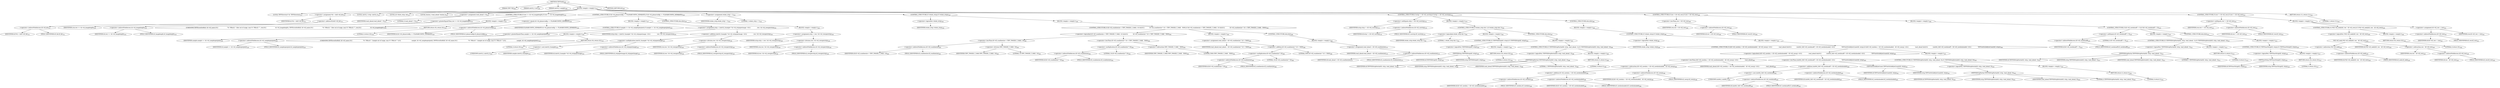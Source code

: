digraph "TIFFSeek" {  
"74487" [label = <(METHOD,TIFFSeek)<SUB>309</SUB>> ]
"74488" [label = <(PARAM,TIFF *tif)<SUB>309</SUB>> ]
"74489" [label = <(PARAM,uint32_t row)<SUB>309</SUB>> ]
"74490" [label = <(PARAM,uint16_t sample)<SUB>309</SUB>> ]
"74491" [label = <(BLOCK,&lt;empty&gt;,&lt;empty&gt;)<SUB>310</SUB>> ]
"74492" [label = <(LOCAL,TIFFDirectory* td: TIFFDirectory)<SUB>311</SUB>> ]
"74493" [label = <(&lt;operator&gt;.assignment,*td = &amp;tif-&gt;tif_dir)<SUB>311</SUB>> ]
"74494" [label = <(IDENTIFIER,td,*td = &amp;tif-&gt;tif_dir)<SUB>311</SUB>> ]
"74495" [label = <(&lt;operator&gt;.addressOf,&amp;tif-&gt;tif_dir)<SUB>311</SUB>> ]
"74496" [label = <(&lt;operator&gt;.indirectFieldAccess,tif-&gt;tif_dir)<SUB>311</SUB>> ]
"74497" [label = <(IDENTIFIER,tif,*td = &amp;tif-&gt;tif_dir)<SUB>311</SUB>> ]
"74498" [label = <(FIELD_IDENTIFIER,tif_dir,tif_dir)<SUB>311</SUB>> ]
"74499" [label = <(LOCAL,uint32_t strip: uint32_t)<SUB>312</SUB>> ]
"74500" [label = <(LOCAL,int whole_strip: int)<SUB>313</SUB>> ]
"74501" [label = <(LOCAL,tmsize_t read_ahead: tmsize_t)<SUB>314</SUB>> ]
"74502" [label = <(&lt;operator&gt;.assignment,read_ahead = 0)<SUB>314</SUB>> ]
"74503" [label = <(IDENTIFIER,read_ahead,read_ahead = 0)<SUB>314</SUB>> ]
"74504" [label = <(LITERAL,0,read_ahead = 0)<SUB>314</SUB>> ]
"74505" [label = <(CONTROL_STRUCTURE,if (row &gt;= td-&gt;td_imagelength),if (row &gt;= td-&gt;td_imagelength))<SUB>319</SUB>> ]
"74506" [label = <(&lt;operator&gt;.greaterEqualsThan,row &gt;= td-&gt;td_imagelength)<SUB>319</SUB>> ]
"74507" [label = <(IDENTIFIER,row,row &gt;= td-&gt;td_imagelength)<SUB>319</SUB>> ]
"74508" [label = <(&lt;operator&gt;.indirectFieldAccess,td-&gt;td_imagelength)<SUB>319</SUB>> ]
"74509" [label = <(IDENTIFIER,td,row &gt;= td-&gt;td_imagelength)<SUB>319</SUB>> ]
"74510" [label = <(FIELD_IDENTIFIER,td_imagelength,td_imagelength)<SUB>319</SUB>> ]
"74511" [label = <(BLOCK,&lt;empty&gt;,&lt;empty&gt;)<SUB>320</SUB>> ]
"74512" [label = <(UNKNOWN,TIFFErrorExtR(tif, tif-&gt;tif_name,\012                      &quot;%&quot; PRIu32 &quot;: Row out of range, max %&quot; PRIu32 &quot;&quot;, row,\012                      td-&gt;td_imagelength);,TIFFErrorExtR(tif, tif-&gt;tif_name,\012                      &quot;%&quot; PRIu32 &quot;: Row out of range, max %&quot; PRIu32 &quot;&quot;, row,\012                      td-&gt;td_imagelength);)<SUB>321</SUB>> ]
"74513" [label = <(RETURN,return (0);,return (0);)<SUB>324</SUB>> ]
"74514" [label = <(LITERAL,0,return (0);)<SUB>324</SUB>> ]
"74515" [label = <(CONTROL_STRUCTURE,if (td-&gt;td_planarconfig == PLANARCONFIG_SEPARATE),if (td-&gt;td_planarconfig == PLANARCONFIG_SEPARATE))<SUB>326</SUB>> ]
"74516" [label = <(&lt;operator&gt;.equals,td-&gt;td_planarconfig == PLANARCONFIG_SEPARATE)<SUB>326</SUB>> ]
"74517" [label = <(&lt;operator&gt;.indirectFieldAccess,td-&gt;td_planarconfig)<SUB>326</SUB>> ]
"74518" [label = <(IDENTIFIER,td,td-&gt;td_planarconfig == PLANARCONFIG_SEPARATE)<SUB>326</SUB>> ]
"74519" [label = <(FIELD_IDENTIFIER,td_planarconfig,td_planarconfig)<SUB>326</SUB>> ]
"74520" [label = <(IDENTIFIER,PLANARCONFIG_SEPARATE,td-&gt;td_planarconfig == PLANARCONFIG_SEPARATE)<SUB>326</SUB>> ]
"74521" [label = <(BLOCK,&lt;empty&gt;,&lt;empty&gt;)<SUB>327</SUB>> ]
"74522" [label = <(CONTROL_STRUCTURE,if (sample &gt;= td-&gt;td_samplesperpixel),if (sample &gt;= td-&gt;td_samplesperpixel))<SUB>328</SUB>> ]
"74523" [label = <(&lt;operator&gt;.greaterEqualsThan,sample &gt;= td-&gt;td_samplesperpixel)<SUB>328</SUB>> ]
"74524" [label = <(IDENTIFIER,sample,sample &gt;= td-&gt;td_samplesperpixel)<SUB>328</SUB>> ]
"74525" [label = <(&lt;operator&gt;.indirectFieldAccess,td-&gt;td_samplesperpixel)<SUB>328</SUB>> ]
"74526" [label = <(IDENTIFIER,td,sample &gt;= td-&gt;td_samplesperpixel)<SUB>328</SUB>> ]
"74527" [label = <(FIELD_IDENTIFIER,td_samplesperpixel,td_samplesperpixel)<SUB>328</SUB>> ]
"74528" [label = <(BLOCK,&lt;empty&gt;,&lt;empty&gt;)<SUB>329</SUB>> ]
"74529" [label = <(UNKNOWN,TIFFErrorExtR(tif, tif-&gt;tif_name,\012                          &quot;%&quot; PRIu16 &quot;: Sample out of range, max %&quot; PRIu16 &quot;&quot;,\012                          sample, td-&gt;td_samplesperpixel);,TIFFErrorExtR(tif, tif-&gt;tif_name,\012                          &quot;%&quot; PRIu16 &quot;: Sample out of range, max %&quot; PRIu16 &quot;&quot;,\012                          sample, td-&gt;td_samplesperpixel);)<SUB>330</SUB>> ]
"74530" [label = <(RETURN,return (0);,return (0);)<SUB>333</SUB>> ]
"74531" [label = <(LITERAL,0,return (0);)<SUB>333</SUB>> ]
"74532" [label = <(&lt;operator&gt;.assignment,strip = (uint32_t)sample * td-&gt;td_stripsperimage +\012                row / td-&gt;td_rowsperstrip)<SUB>335</SUB>> ]
"74533" [label = <(IDENTIFIER,strip,strip = (uint32_t)sample * td-&gt;td_stripsperimage +\012                row / td-&gt;td_rowsperstrip)<SUB>335</SUB>> ]
"74534" [label = <(&lt;operator&gt;.addition,(uint32_t)sample * td-&gt;td_stripsperimage +\012                row / td-&gt;td_rowsperstrip)<SUB>335</SUB>> ]
"74535" [label = <(&lt;operator&gt;.multiplication,(uint32_t)sample * td-&gt;td_stripsperimage)<SUB>335</SUB>> ]
"74536" [label = <(&lt;operator&gt;.cast,(uint32_t)sample)<SUB>335</SUB>> ]
"74537" [label = <(UNKNOWN,uint32_t,uint32_t)<SUB>335</SUB>> ]
"74538" [label = <(IDENTIFIER,sample,(uint32_t)sample)<SUB>335</SUB>> ]
"74539" [label = <(&lt;operator&gt;.indirectFieldAccess,td-&gt;td_stripsperimage)<SUB>335</SUB>> ]
"74540" [label = <(IDENTIFIER,td,(uint32_t)sample * td-&gt;td_stripsperimage)<SUB>335</SUB>> ]
"74541" [label = <(FIELD_IDENTIFIER,td_stripsperimage,td_stripsperimage)<SUB>335</SUB>> ]
"74542" [label = <(&lt;operator&gt;.division,row / td-&gt;td_rowsperstrip)<SUB>336</SUB>> ]
"74543" [label = <(IDENTIFIER,row,row / td-&gt;td_rowsperstrip)<SUB>336</SUB>> ]
"74544" [label = <(&lt;operator&gt;.indirectFieldAccess,td-&gt;td_rowsperstrip)<SUB>336</SUB>> ]
"74545" [label = <(IDENTIFIER,td,row / td-&gt;td_rowsperstrip)<SUB>336</SUB>> ]
"74546" [label = <(FIELD_IDENTIFIER,td_rowsperstrip,td_rowsperstrip)<SUB>336</SUB>> ]
"74547" [label = <(CONTROL_STRUCTURE,else,else)<SUB>339</SUB>> ]
"74548" [label = <(BLOCK,&lt;empty&gt;,&lt;empty&gt;)<SUB>339</SUB>> ]
"74549" [label = <(&lt;operator&gt;.assignment,strip = row / td-&gt;td_rowsperstrip)<SUB>339</SUB>> ]
"74550" [label = <(IDENTIFIER,strip,strip = row / td-&gt;td_rowsperstrip)<SUB>339</SUB>> ]
"74551" [label = <(&lt;operator&gt;.division,row / td-&gt;td_rowsperstrip)<SUB>339</SUB>> ]
"74552" [label = <(IDENTIFIER,row,row / td-&gt;td_rowsperstrip)<SUB>339</SUB>> ]
"74553" [label = <(&lt;operator&gt;.indirectFieldAccess,td-&gt;td_rowsperstrip)<SUB>339</SUB>> ]
"74554" [label = <(IDENTIFIER,td,row / td-&gt;td_rowsperstrip)<SUB>339</SUB>> ]
"74555" [label = <(FIELD_IDENTIFIER,td_rowsperstrip,td_rowsperstrip)<SUB>339</SUB>> ]
"74556" [label = <(&lt;operator&gt;.assignment,whole_strip = 1)<SUB>355</SUB>> ]
"74557" [label = <(IDENTIFIER,whole_strip,whole_strip = 1)<SUB>355</SUB>> ]
"74558" [label = <(LITERAL,1,whole_strip = 1)<SUB>355</SUB>> ]
"74559" [label = <(CONTROL_STRUCTURE,if (!whole_strip),if (!whole_strip))<SUB>358</SUB>> ]
"74560" [label = <(&lt;operator&gt;.logicalNot,!whole_strip)<SUB>358</SUB>> ]
"74561" [label = <(IDENTIFIER,whole_strip,!whole_strip)<SUB>358</SUB>> ]
"74562" [label = <(BLOCK,&lt;empty&gt;,&lt;empty&gt;)<SUB>359</SUB>> ]
"74563" [label = <(CONTROL_STRUCTURE,if (tif-&gt;tif_scanlinesize &lt; TIFF_TMSIZE_T_MAX / 16 &amp;&amp;\012            tif-&gt;tif_scanlinesize * 16 &lt; TIFF_TMSIZE_T_MAX - 5000),if (tif-&gt;tif_scanlinesize &lt; TIFF_TMSIZE_T_MAX / 16 &amp;&amp;\012            tif-&gt;tif_scanlinesize * 16 &lt; TIFF_TMSIZE_T_MAX - 5000))<SUB>363</SUB>> ]
"74564" [label = <(&lt;operator&gt;.logicalAnd,tif-&gt;tif_scanlinesize &lt; TIFF_TMSIZE_T_MAX / 16 &amp;&amp;\012            tif-&gt;tif_scanlinesize * 16 &lt; TIFF_TMSIZE_T_MAX - 5000)<SUB>363</SUB>> ]
"74565" [label = <(&lt;operator&gt;.lessThan,tif-&gt;tif_scanlinesize &lt; TIFF_TMSIZE_T_MAX / 16)<SUB>363</SUB>> ]
"74566" [label = <(&lt;operator&gt;.indirectFieldAccess,tif-&gt;tif_scanlinesize)<SUB>363</SUB>> ]
"74567" [label = <(IDENTIFIER,tif,tif-&gt;tif_scanlinesize &lt; TIFF_TMSIZE_T_MAX / 16)<SUB>363</SUB>> ]
"74568" [label = <(FIELD_IDENTIFIER,tif_scanlinesize,tif_scanlinesize)<SUB>363</SUB>> ]
"74569" [label = <(&lt;operator&gt;.division,TIFF_TMSIZE_T_MAX / 16)<SUB>363</SUB>> ]
"74570" [label = <(IDENTIFIER,TIFF_TMSIZE_T_MAX,TIFF_TMSIZE_T_MAX / 16)<SUB>363</SUB>> ]
"74571" [label = <(LITERAL,16,TIFF_TMSIZE_T_MAX / 16)<SUB>363</SUB>> ]
"74572" [label = <(&lt;operator&gt;.lessThan,tif-&gt;tif_scanlinesize * 16 &lt; TIFF_TMSIZE_T_MAX - 5000)<SUB>364</SUB>> ]
"74573" [label = <(&lt;operator&gt;.multiplication,tif-&gt;tif_scanlinesize * 16)<SUB>364</SUB>> ]
"74574" [label = <(&lt;operator&gt;.indirectFieldAccess,tif-&gt;tif_scanlinesize)<SUB>364</SUB>> ]
"74575" [label = <(IDENTIFIER,tif,tif-&gt;tif_scanlinesize * 16)<SUB>364</SUB>> ]
"74576" [label = <(FIELD_IDENTIFIER,tif_scanlinesize,tif_scanlinesize)<SUB>364</SUB>> ]
"74577" [label = <(LITERAL,16,tif-&gt;tif_scanlinesize * 16)<SUB>364</SUB>> ]
"74578" [label = <(&lt;operator&gt;.subtraction,TIFF_TMSIZE_T_MAX - 5000)<SUB>364</SUB>> ]
"74579" [label = <(IDENTIFIER,TIFF_TMSIZE_T_MAX,TIFF_TMSIZE_T_MAX - 5000)<SUB>364</SUB>> ]
"74580" [label = <(LITERAL,5000,TIFF_TMSIZE_T_MAX - 5000)<SUB>364</SUB>> ]
"74581" [label = <(BLOCK,&lt;empty&gt;,&lt;empty&gt;)<SUB>365</SUB>> ]
"74582" [label = <(&lt;operator&gt;.assignment,read_ahead = tif-&gt;tif_scanlinesize * 16 + 5000)<SUB>366</SUB>> ]
"74583" [label = <(IDENTIFIER,read_ahead,read_ahead = tif-&gt;tif_scanlinesize * 16 + 5000)<SUB>366</SUB>> ]
"74584" [label = <(&lt;operator&gt;.addition,tif-&gt;tif_scanlinesize * 16 + 5000)<SUB>366</SUB>> ]
"74585" [label = <(&lt;operator&gt;.multiplication,tif-&gt;tif_scanlinesize * 16)<SUB>366</SUB>> ]
"74586" [label = <(&lt;operator&gt;.indirectFieldAccess,tif-&gt;tif_scanlinesize)<SUB>366</SUB>> ]
"74587" [label = <(IDENTIFIER,tif,tif-&gt;tif_scanlinesize * 16)<SUB>366</SUB>> ]
"74588" [label = <(FIELD_IDENTIFIER,tif_scanlinesize,tif_scanlinesize)<SUB>366</SUB>> ]
"74589" [label = <(LITERAL,16,tif-&gt;tif_scanlinesize * 16)<SUB>366</SUB>> ]
"74590" [label = <(LITERAL,5000,tif-&gt;tif_scanlinesize * 16 + 5000)<SUB>366</SUB>> ]
"74591" [label = <(CONTROL_STRUCTURE,else,else)<SUB>369</SUB>> ]
"74592" [label = <(BLOCK,&lt;empty&gt;,&lt;empty&gt;)<SUB>369</SUB>> ]
"74593" [label = <(&lt;operator&gt;.assignment,read_ahead = tif-&gt;tif_scanlinesize)<SUB>370</SUB>> ]
"74594" [label = <(IDENTIFIER,read_ahead,read_ahead = tif-&gt;tif_scanlinesize)<SUB>370</SUB>> ]
"74595" [label = <(&lt;operator&gt;.indirectFieldAccess,tif-&gt;tif_scanlinesize)<SUB>370</SUB>> ]
"74596" [label = <(IDENTIFIER,tif,read_ahead = tif-&gt;tif_scanlinesize)<SUB>370</SUB>> ]
"74597" [label = <(FIELD_IDENTIFIER,tif_scanlinesize,tif_scanlinesize)<SUB>370</SUB>> ]
"74598" [label = <(CONTROL_STRUCTURE,if (strip != tif-&gt;tif_curstrip),if (strip != tif-&gt;tif_curstrip))<SUB>378</SUB>> ]
"74599" [label = <(&lt;operator&gt;.notEquals,strip != tif-&gt;tif_curstrip)<SUB>378</SUB>> ]
"74600" [label = <(IDENTIFIER,strip,strip != tif-&gt;tif_curstrip)<SUB>378</SUB>> ]
"74601" [label = <(&lt;operator&gt;.indirectFieldAccess,tif-&gt;tif_curstrip)<SUB>378</SUB>> ]
"74602" [label = <(IDENTIFIER,tif,strip != tif-&gt;tif_curstrip)<SUB>378</SUB>> ]
"74603" [label = <(FIELD_IDENTIFIER,tif_curstrip,tif_curstrip)<SUB>378</SUB>> ]
"74604" [label = <(BLOCK,&lt;empty&gt;,&lt;empty&gt;)<SUB>379</SUB>> ]
"74605" [label = <(CONTROL_STRUCTURE,if (whole_strip &amp;&amp; 1),if (whole_strip &amp;&amp; 1))<SUB>381</SUB>> ]
"74606" [label = <(&lt;operator&gt;.logicalAnd,whole_strip &amp;&amp; 1)<SUB>381</SUB>> ]
"74607" [label = <(IDENTIFIER,whole_strip,whole_strip &amp;&amp; 1)<SUB>381</SUB>> ]
"74608" [label = <(LITERAL,1,whole_strip &amp;&amp; 1)<SUB>381</SUB>> ]
"74609" [label = <(BLOCK,&lt;empty&gt;,&lt;empty&gt;)<SUB>382</SUB>> ]
"74610" [label = <(CONTROL_STRUCTURE,if (!TIFFFillStrip(tif, strip)),if (!TIFFFillStrip(tif, strip)))<SUB>383</SUB>> ]
"74611" [label = <(&lt;operator&gt;.logicalNot,!TIFFFillStrip(tif, strip))<SUB>383</SUB>> ]
"74612" [label = <(TIFFFillStrip,TIFFFillStrip(tif, strip))<SUB>383</SUB>> ]
"74613" [label = <(IDENTIFIER,tif,TIFFFillStrip(tif, strip))<SUB>383</SUB>> ]
"74614" [label = <(IDENTIFIER,strip,TIFFFillStrip(tif, strip))<SUB>383</SUB>> ]
"74615" [label = <(BLOCK,&lt;empty&gt;,&lt;empty&gt;)<SUB>384</SUB>> ]
"74616" [label = <(RETURN,return (0);,return (0);)<SUB>384</SUB>> ]
"74617" [label = <(LITERAL,0,return (0);)<SUB>384</SUB>> ]
"74618" [label = <(CONTROL_STRUCTURE,else,else)<SUB>387</SUB>> ]
"74619" [label = <(BLOCK,&lt;empty&gt;,&lt;empty&gt;)<SUB>387</SUB>> ]
"74620" [label = <(CONTROL_STRUCTURE,if (!TIFFFillStripPartial(tif, strip, read_ahead, 1)),if (!TIFFFillStripPartial(tif, strip, read_ahead, 1)))<SUB>388</SUB>> ]
"74621" [label = <(&lt;operator&gt;.logicalNot,!TIFFFillStripPartial(tif, strip, read_ahead, 1))<SUB>388</SUB>> ]
"74622" [label = <(TIFFFillStripPartial,TIFFFillStripPartial(tif, strip, read_ahead, 1))<SUB>388</SUB>> ]
"74623" [label = <(IDENTIFIER,tif,TIFFFillStripPartial(tif, strip, read_ahead, 1))<SUB>388</SUB>> ]
"74624" [label = <(IDENTIFIER,strip,TIFFFillStripPartial(tif, strip, read_ahead, 1))<SUB>388</SUB>> ]
"74625" [label = <(IDENTIFIER,read_ahead,TIFFFillStripPartial(tif, strip, read_ahead, 1))<SUB>388</SUB>> ]
"74626" [label = <(LITERAL,1,TIFFFillStripPartial(tif, strip, read_ahead, 1))<SUB>388</SUB>> ]
"74627" [label = <(BLOCK,&lt;empty&gt;,&lt;empty&gt;)<SUB>389</SUB>> ]
"74628" [label = <(RETURN,return 0;,return 0;)<SUB>389</SUB>> ]
"74629" [label = <(LITERAL,0,return 0;)<SUB>389</SUB>> ]
"74630" [label = <(CONTROL_STRUCTURE,else,else)<SUB>396</SUB>> ]
"74631" [label = <(BLOCK,&lt;empty&gt;,&lt;empty&gt;)<SUB>396</SUB>> ]
"74632" [label = <(CONTROL_STRUCTURE,if (!whole_strip),if (!whole_strip))<SUB>396</SUB>> ]
"74633" [label = <(&lt;operator&gt;.logicalNot,!whole_strip)<SUB>396</SUB>> ]
"74634" [label = <(IDENTIFIER,whole_strip,!whole_strip)<SUB>396</SUB>> ]
"74635" [label = <(BLOCK,&lt;empty&gt;,&lt;empty&gt;)<SUB>397</SUB>> ]
"74636" [label = <(CONTROL_STRUCTURE,if (((tif-&gt;tif_rawdata + tif-&gt;tif_rawdataloaded) - tif-&gt;tif_rawcp) &lt;\012                read_ahead &amp;&amp;\012            (uint64_t)tif-&gt;tif_rawdataoff + tif-&gt;tif_rawdataloaded &lt;\012                TIFFGetStrileByteCount(tif, strip)),if (((tif-&gt;tif_rawdata + tif-&gt;tif_rawdataloaded) - tif-&gt;tif_rawcp) &lt;\012                read_ahead &amp;&amp;\012            (uint64_t)tif-&gt;tif_rawdataoff + tif-&gt;tif_rawdataloaded &lt;\012                TIFFGetStrileByteCount(tif, strip)))<SUB>398</SUB>> ]
"74637" [label = <(&lt;operator&gt;.logicalAnd,((tif-&gt;tif_rawdata + tif-&gt;tif_rawdataloaded) - tif-&gt;tif_rawcp) &lt;\012                read_ahead &amp;&amp;\012            (uint64_t)tif-&gt;tif_rawdataoff + tif-&gt;tif_rawdataloaded &lt;\012                TIFFGetStrileByteCount(tif, strip))<SUB>398</SUB>> ]
"74638" [label = <(&lt;operator&gt;.lessThan,((tif-&gt;tif_rawdata + tif-&gt;tif_rawdataloaded) - tif-&gt;tif_rawcp) &lt;\012                read_ahead)<SUB>398</SUB>> ]
"74639" [label = <(&lt;operator&gt;.subtraction,(tif-&gt;tif_rawdata + tif-&gt;tif_rawdataloaded) - tif-&gt;tif_rawcp)<SUB>398</SUB>> ]
"74640" [label = <(&lt;operator&gt;.addition,tif-&gt;tif_rawdata + tif-&gt;tif_rawdataloaded)<SUB>398</SUB>> ]
"74641" [label = <(&lt;operator&gt;.indirectFieldAccess,tif-&gt;tif_rawdata)<SUB>398</SUB>> ]
"74642" [label = <(IDENTIFIER,tif,tif-&gt;tif_rawdata + tif-&gt;tif_rawdataloaded)<SUB>398</SUB>> ]
"74643" [label = <(FIELD_IDENTIFIER,tif_rawdata,tif_rawdata)<SUB>398</SUB>> ]
"74644" [label = <(&lt;operator&gt;.indirectFieldAccess,tif-&gt;tif_rawdataloaded)<SUB>398</SUB>> ]
"74645" [label = <(IDENTIFIER,tif,tif-&gt;tif_rawdata + tif-&gt;tif_rawdataloaded)<SUB>398</SUB>> ]
"74646" [label = <(FIELD_IDENTIFIER,tif_rawdataloaded,tif_rawdataloaded)<SUB>398</SUB>> ]
"74647" [label = <(&lt;operator&gt;.indirectFieldAccess,tif-&gt;tif_rawcp)<SUB>398</SUB>> ]
"74648" [label = <(IDENTIFIER,tif,(tif-&gt;tif_rawdata + tif-&gt;tif_rawdataloaded) - tif-&gt;tif_rawcp)<SUB>398</SUB>> ]
"74649" [label = <(FIELD_IDENTIFIER,tif_rawcp,tif_rawcp)<SUB>398</SUB>> ]
"74650" [label = <(IDENTIFIER,read_ahead,((tif-&gt;tif_rawdata + tif-&gt;tif_rawdataloaded) - tif-&gt;tif_rawcp) &lt;\012                read_ahead)<SUB>399</SUB>> ]
"74651" [label = <(&lt;operator&gt;.lessThan,(uint64_t)tif-&gt;tif_rawdataoff + tif-&gt;tif_rawdataloaded &lt;\012                TIFFGetStrileByteCount(tif, strip))<SUB>400</SUB>> ]
"74652" [label = <(&lt;operator&gt;.addition,(uint64_t)tif-&gt;tif_rawdataoff + tif-&gt;tif_rawdataloaded)<SUB>400</SUB>> ]
"74653" [label = <(&lt;operator&gt;.cast,(uint64_t)tif-&gt;tif_rawdataoff)<SUB>400</SUB>> ]
"74654" [label = <(UNKNOWN,uint64_t,uint64_t)<SUB>400</SUB>> ]
"74655" [label = <(&lt;operator&gt;.indirectFieldAccess,tif-&gt;tif_rawdataoff)<SUB>400</SUB>> ]
"74656" [label = <(IDENTIFIER,tif,(uint64_t)tif-&gt;tif_rawdataoff)<SUB>400</SUB>> ]
"74657" [label = <(FIELD_IDENTIFIER,tif_rawdataoff,tif_rawdataoff)<SUB>400</SUB>> ]
"74658" [label = <(&lt;operator&gt;.indirectFieldAccess,tif-&gt;tif_rawdataloaded)<SUB>400</SUB>> ]
"74659" [label = <(IDENTIFIER,tif,(uint64_t)tif-&gt;tif_rawdataoff + tif-&gt;tif_rawdataloaded)<SUB>400</SUB>> ]
"74660" [label = <(FIELD_IDENTIFIER,tif_rawdataloaded,tif_rawdataloaded)<SUB>400</SUB>> ]
"74661" [label = <(TIFFGetStrileByteCount,TIFFGetStrileByteCount(tif, strip))<SUB>401</SUB>> ]
"74662" [label = <(IDENTIFIER,tif,TIFFGetStrileByteCount(tif, strip))<SUB>401</SUB>> ]
"74663" [label = <(IDENTIFIER,strip,TIFFGetStrileByteCount(tif, strip))<SUB>401</SUB>> ]
"74664" [label = <(BLOCK,&lt;empty&gt;,&lt;empty&gt;)<SUB>402</SUB>> ]
"74665" [label = <(CONTROL_STRUCTURE,if (!TIFFFillStripPartial(tif, strip, read_ahead, 0)),if (!TIFFFillStripPartial(tif, strip, read_ahead, 0)))<SUB>403</SUB>> ]
"74666" [label = <(&lt;operator&gt;.logicalNot,!TIFFFillStripPartial(tif, strip, read_ahead, 0))<SUB>403</SUB>> ]
"74667" [label = <(TIFFFillStripPartial,TIFFFillStripPartial(tif, strip, read_ahead, 0))<SUB>403</SUB>> ]
"74668" [label = <(IDENTIFIER,tif,TIFFFillStripPartial(tif, strip, read_ahead, 0))<SUB>403</SUB>> ]
"74669" [label = <(IDENTIFIER,strip,TIFFFillStripPartial(tif, strip, read_ahead, 0))<SUB>403</SUB>> ]
"74670" [label = <(IDENTIFIER,read_ahead,TIFFFillStripPartial(tif, strip, read_ahead, 0))<SUB>403</SUB>> ]
"74671" [label = <(LITERAL,0,TIFFFillStripPartial(tif, strip, read_ahead, 0))<SUB>403</SUB>> ]
"74672" [label = <(BLOCK,&lt;empty&gt;,&lt;empty&gt;)<SUB>404</SUB>> ]
"74673" [label = <(RETURN,return 0;,return 0;)<SUB>404</SUB>> ]
"74674" [label = <(LITERAL,0,return 0;)<SUB>404</SUB>> ]
"74675" [label = <(CONTROL_STRUCTURE,if (row &lt; tif-&gt;tif_row),if (row &lt; tif-&gt;tif_row))<SUB>408</SUB>> ]
"74676" [label = <(&lt;operator&gt;.lessThan,row &lt; tif-&gt;tif_row)<SUB>408</SUB>> ]
"74677" [label = <(IDENTIFIER,row,row &lt; tif-&gt;tif_row)<SUB>408</SUB>> ]
"74678" [label = <(&lt;operator&gt;.indirectFieldAccess,tif-&gt;tif_row)<SUB>408</SUB>> ]
"74679" [label = <(IDENTIFIER,tif,row &lt; tif-&gt;tif_row)<SUB>408</SUB>> ]
"74680" [label = <(FIELD_IDENTIFIER,tif_row,tif_row)<SUB>408</SUB>> ]
"74681" [label = <(BLOCK,&lt;empty&gt;,&lt;empty&gt;)<SUB>409</SUB>> ]
"74682" [label = <(CONTROL_STRUCTURE,if (tif-&gt;tif_rawdataoff != 0),if (tif-&gt;tif_rawdataoff != 0))<SUB>419</SUB>> ]
"74683" [label = <(&lt;operator&gt;.notEquals,tif-&gt;tif_rawdataoff != 0)<SUB>419</SUB>> ]
"74684" [label = <(&lt;operator&gt;.indirectFieldAccess,tif-&gt;tif_rawdataoff)<SUB>419</SUB>> ]
"74685" [label = <(IDENTIFIER,tif,tif-&gt;tif_rawdataoff != 0)<SUB>419</SUB>> ]
"74686" [label = <(FIELD_IDENTIFIER,tif_rawdataoff,tif_rawdataoff)<SUB>419</SUB>> ]
"74687" [label = <(LITERAL,0,tif-&gt;tif_rawdataoff != 0)<SUB>419</SUB>> ]
"74688" [label = <(BLOCK,&lt;empty&gt;,&lt;empty&gt;)<SUB>420</SUB>> ]
"74689" [label = <(CONTROL_STRUCTURE,if (!TIFFFillStripPartial(tif, strip, read_ahead, 1)),if (!TIFFFillStripPartial(tif, strip, read_ahead, 1)))<SUB>421</SUB>> ]
"74690" [label = <(&lt;operator&gt;.logicalNot,!TIFFFillStripPartial(tif, strip, read_ahead, 1))<SUB>421</SUB>> ]
"74691" [label = <(TIFFFillStripPartial,TIFFFillStripPartial(tif, strip, read_ahead, 1))<SUB>421</SUB>> ]
"74692" [label = <(IDENTIFIER,tif,TIFFFillStripPartial(tif, strip, read_ahead, 1))<SUB>421</SUB>> ]
"74693" [label = <(IDENTIFIER,strip,TIFFFillStripPartial(tif, strip, read_ahead, 1))<SUB>421</SUB>> ]
"74694" [label = <(IDENTIFIER,read_ahead,TIFFFillStripPartial(tif, strip, read_ahead, 1))<SUB>421</SUB>> ]
"74695" [label = <(LITERAL,1,TIFFFillStripPartial(tif, strip, read_ahead, 1))<SUB>421</SUB>> ]
"74696" [label = <(BLOCK,&lt;empty&gt;,&lt;empty&gt;)<SUB>422</SUB>> ]
"74697" [label = <(RETURN,return 0;,return 0;)<SUB>422</SUB>> ]
"74698" [label = <(LITERAL,0,return 0;)<SUB>422</SUB>> ]
"74699" [label = <(CONTROL_STRUCTURE,else,else)<SUB>425</SUB>> ]
"74700" [label = <(BLOCK,&lt;empty&gt;,&lt;empty&gt;)<SUB>425</SUB>> ]
"74701" [label = <(CONTROL_STRUCTURE,if (!TIFFStartStrip(tif, strip)),if (!TIFFStartStrip(tif, strip)))<SUB>426</SUB>> ]
"74702" [label = <(&lt;operator&gt;.logicalNot,!TIFFStartStrip(tif, strip))<SUB>426</SUB>> ]
"74703" [label = <(TIFFStartStrip,TIFFStartStrip(tif, strip))<SUB>426</SUB>> ]
"74704" [label = <(IDENTIFIER,tif,TIFFStartStrip(tif, strip))<SUB>426</SUB>> ]
"74705" [label = <(IDENTIFIER,strip,TIFFStartStrip(tif, strip))<SUB>426</SUB>> ]
"74706" [label = <(BLOCK,&lt;empty&gt;,&lt;empty&gt;)<SUB>427</SUB>> ]
"74707" [label = <(RETURN,return (0);,return (0);)<SUB>427</SUB>> ]
"74708" [label = <(LITERAL,0,return (0);)<SUB>427</SUB>> ]
"74709" [label = <(CONTROL_STRUCTURE,if (row != tif-&gt;tif_row),if (row != tif-&gt;tif_row))<SUB>431</SUB>> ]
"74710" [label = <(&lt;operator&gt;.notEquals,row != tif-&gt;tif_row)<SUB>431</SUB>> ]
"74711" [label = <(IDENTIFIER,row,row != tif-&gt;tif_row)<SUB>431</SUB>> ]
"74712" [label = <(&lt;operator&gt;.indirectFieldAccess,tif-&gt;tif_row)<SUB>431</SUB>> ]
"74713" [label = <(IDENTIFIER,tif,row != tif-&gt;tif_row)<SUB>431</SUB>> ]
"74714" [label = <(FIELD_IDENTIFIER,tif_row,tif_row)<SUB>431</SUB>> ]
"74715" [label = <(BLOCK,&lt;empty&gt;,&lt;empty&gt;)<SUB>432</SUB>> ]
"74716" [label = <(CONTROL_STRUCTURE,if (!(*tif-&gt;tif_seek)(tif, row - tif-&gt;tif_row)),if (!(*tif-&gt;tif_seek)(tif, row - tif-&gt;tif_row)))<SUB>439</SUB>> ]
"74717" [label = <(&lt;operator&gt;.logicalNot,!(*tif-&gt;tif_seek)(tif, row - tif-&gt;tif_row))<SUB>439</SUB>> ]
"74718" [label = <(*tif-&gt;tif_seek,(*tif-&gt;tif_seek)(tif, row - tif-&gt;tif_row))<SUB>439</SUB>> ]
"74719" [label = <(&lt;operator&gt;.indirection,*tif-&gt;tif_seek)<SUB>439</SUB>> ]
"74720" [label = <(&lt;operator&gt;.indirectFieldAccess,tif-&gt;tif_seek)<SUB>439</SUB>> ]
"74721" [label = <(IDENTIFIER,tif,(*tif-&gt;tif_seek)(tif, row - tif-&gt;tif_row))<SUB>439</SUB>> ]
"74722" [label = <(FIELD_IDENTIFIER,tif_seek,tif_seek)<SUB>439</SUB>> ]
"74723" [label = <(IDENTIFIER,tif,(*tif-&gt;tif_seek)(tif, row - tif-&gt;tif_row))<SUB>439</SUB>> ]
"74724" [label = <(&lt;operator&gt;.subtraction,row - tif-&gt;tif_row)<SUB>439</SUB>> ]
"74725" [label = <(IDENTIFIER,row,row - tif-&gt;tif_row)<SUB>439</SUB>> ]
"74726" [label = <(&lt;operator&gt;.indirectFieldAccess,tif-&gt;tif_row)<SUB>439</SUB>> ]
"74727" [label = <(IDENTIFIER,tif,row - tif-&gt;tif_row)<SUB>439</SUB>> ]
"74728" [label = <(FIELD_IDENTIFIER,tif_row,tif_row)<SUB>439</SUB>> ]
"74729" [label = <(BLOCK,&lt;empty&gt;,&lt;empty&gt;)<SUB>440</SUB>> ]
"74730" [label = <(RETURN,return (0);,return (0);)<SUB>440</SUB>> ]
"74731" [label = <(LITERAL,0,return (0);)<SUB>440</SUB>> ]
"74732" [label = <(&lt;operator&gt;.assignment,tif-&gt;tif_row = row)<SUB>441</SUB>> ]
"74733" [label = <(&lt;operator&gt;.indirectFieldAccess,tif-&gt;tif_row)<SUB>441</SUB>> ]
"74734" [label = <(IDENTIFIER,tif,tif-&gt;tif_row = row)<SUB>441</SUB>> ]
"74735" [label = <(FIELD_IDENTIFIER,tif_row,tif_row)<SUB>441</SUB>> ]
"74736" [label = <(IDENTIFIER,row,tif-&gt;tif_row = row)<SUB>441</SUB>> ]
"74737" [label = <(RETURN,return (1);,return (1);)<SUB>444</SUB>> ]
"74738" [label = <(LITERAL,1,return (1);)<SUB>444</SUB>> ]
"74739" [label = <(METHOD_RETURN,int)<SUB>309</SUB>> ]
  "74487" -> "74488" 
  "74487" -> "74489" 
  "74487" -> "74490" 
  "74487" -> "74491" 
  "74487" -> "74739" 
  "74491" -> "74492" 
  "74491" -> "74493" 
  "74491" -> "74499" 
  "74491" -> "74500" 
  "74491" -> "74501" 
  "74491" -> "74502" 
  "74491" -> "74505" 
  "74491" -> "74515" 
  "74491" -> "74556" 
  "74491" -> "74559" 
  "74491" -> "74598" 
  "74491" -> "74675" 
  "74491" -> "74709" 
  "74491" -> "74737" 
  "74493" -> "74494" 
  "74493" -> "74495" 
  "74495" -> "74496" 
  "74496" -> "74497" 
  "74496" -> "74498" 
  "74502" -> "74503" 
  "74502" -> "74504" 
  "74505" -> "74506" 
  "74505" -> "74511" 
  "74506" -> "74507" 
  "74506" -> "74508" 
  "74508" -> "74509" 
  "74508" -> "74510" 
  "74511" -> "74512" 
  "74511" -> "74513" 
  "74513" -> "74514" 
  "74515" -> "74516" 
  "74515" -> "74521" 
  "74515" -> "74547" 
  "74516" -> "74517" 
  "74516" -> "74520" 
  "74517" -> "74518" 
  "74517" -> "74519" 
  "74521" -> "74522" 
  "74521" -> "74532" 
  "74522" -> "74523" 
  "74522" -> "74528" 
  "74523" -> "74524" 
  "74523" -> "74525" 
  "74525" -> "74526" 
  "74525" -> "74527" 
  "74528" -> "74529" 
  "74528" -> "74530" 
  "74530" -> "74531" 
  "74532" -> "74533" 
  "74532" -> "74534" 
  "74534" -> "74535" 
  "74534" -> "74542" 
  "74535" -> "74536" 
  "74535" -> "74539" 
  "74536" -> "74537" 
  "74536" -> "74538" 
  "74539" -> "74540" 
  "74539" -> "74541" 
  "74542" -> "74543" 
  "74542" -> "74544" 
  "74544" -> "74545" 
  "74544" -> "74546" 
  "74547" -> "74548" 
  "74548" -> "74549" 
  "74549" -> "74550" 
  "74549" -> "74551" 
  "74551" -> "74552" 
  "74551" -> "74553" 
  "74553" -> "74554" 
  "74553" -> "74555" 
  "74556" -> "74557" 
  "74556" -> "74558" 
  "74559" -> "74560" 
  "74559" -> "74562" 
  "74560" -> "74561" 
  "74562" -> "74563" 
  "74563" -> "74564" 
  "74563" -> "74581" 
  "74563" -> "74591" 
  "74564" -> "74565" 
  "74564" -> "74572" 
  "74565" -> "74566" 
  "74565" -> "74569" 
  "74566" -> "74567" 
  "74566" -> "74568" 
  "74569" -> "74570" 
  "74569" -> "74571" 
  "74572" -> "74573" 
  "74572" -> "74578" 
  "74573" -> "74574" 
  "74573" -> "74577" 
  "74574" -> "74575" 
  "74574" -> "74576" 
  "74578" -> "74579" 
  "74578" -> "74580" 
  "74581" -> "74582" 
  "74582" -> "74583" 
  "74582" -> "74584" 
  "74584" -> "74585" 
  "74584" -> "74590" 
  "74585" -> "74586" 
  "74585" -> "74589" 
  "74586" -> "74587" 
  "74586" -> "74588" 
  "74591" -> "74592" 
  "74592" -> "74593" 
  "74593" -> "74594" 
  "74593" -> "74595" 
  "74595" -> "74596" 
  "74595" -> "74597" 
  "74598" -> "74599" 
  "74598" -> "74604" 
  "74598" -> "74630" 
  "74599" -> "74600" 
  "74599" -> "74601" 
  "74601" -> "74602" 
  "74601" -> "74603" 
  "74604" -> "74605" 
  "74605" -> "74606" 
  "74605" -> "74609" 
  "74605" -> "74618" 
  "74606" -> "74607" 
  "74606" -> "74608" 
  "74609" -> "74610" 
  "74610" -> "74611" 
  "74610" -> "74615" 
  "74611" -> "74612" 
  "74612" -> "74613" 
  "74612" -> "74614" 
  "74615" -> "74616" 
  "74616" -> "74617" 
  "74618" -> "74619" 
  "74619" -> "74620" 
  "74620" -> "74621" 
  "74620" -> "74627" 
  "74621" -> "74622" 
  "74622" -> "74623" 
  "74622" -> "74624" 
  "74622" -> "74625" 
  "74622" -> "74626" 
  "74627" -> "74628" 
  "74628" -> "74629" 
  "74630" -> "74631" 
  "74631" -> "74632" 
  "74632" -> "74633" 
  "74632" -> "74635" 
  "74633" -> "74634" 
  "74635" -> "74636" 
  "74636" -> "74637" 
  "74636" -> "74664" 
  "74637" -> "74638" 
  "74637" -> "74651" 
  "74638" -> "74639" 
  "74638" -> "74650" 
  "74639" -> "74640" 
  "74639" -> "74647" 
  "74640" -> "74641" 
  "74640" -> "74644" 
  "74641" -> "74642" 
  "74641" -> "74643" 
  "74644" -> "74645" 
  "74644" -> "74646" 
  "74647" -> "74648" 
  "74647" -> "74649" 
  "74651" -> "74652" 
  "74651" -> "74661" 
  "74652" -> "74653" 
  "74652" -> "74658" 
  "74653" -> "74654" 
  "74653" -> "74655" 
  "74655" -> "74656" 
  "74655" -> "74657" 
  "74658" -> "74659" 
  "74658" -> "74660" 
  "74661" -> "74662" 
  "74661" -> "74663" 
  "74664" -> "74665" 
  "74665" -> "74666" 
  "74665" -> "74672" 
  "74666" -> "74667" 
  "74667" -> "74668" 
  "74667" -> "74669" 
  "74667" -> "74670" 
  "74667" -> "74671" 
  "74672" -> "74673" 
  "74673" -> "74674" 
  "74675" -> "74676" 
  "74675" -> "74681" 
  "74676" -> "74677" 
  "74676" -> "74678" 
  "74678" -> "74679" 
  "74678" -> "74680" 
  "74681" -> "74682" 
  "74682" -> "74683" 
  "74682" -> "74688" 
  "74682" -> "74699" 
  "74683" -> "74684" 
  "74683" -> "74687" 
  "74684" -> "74685" 
  "74684" -> "74686" 
  "74688" -> "74689" 
  "74689" -> "74690" 
  "74689" -> "74696" 
  "74690" -> "74691" 
  "74691" -> "74692" 
  "74691" -> "74693" 
  "74691" -> "74694" 
  "74691" -> "74695" 
  "74696" -> "74697" 
  "74697" -> "74698" 
  "74699" -> "74700" 
  "74700" -> "74701" 
  "74701" -> "74702" 
  "74701" -> "74706" 
  "74702" -> "74703" 
  "74703" -> "74704" 
  "74703" -> "74705" 
  "74706" -> "74707" 
  "74707" -> "74708" 
  "74709" -> "74710" 
  "74709" -> "74715" 
  "74710" -> "74711" 
  "74710" -> "74712" 
  "74712" -> "74713" 
  "74712" -> "74714" 
  "74715" -> "74716" 
  "74715" -> "74732" 
  "74716" -> "74717" 
  "74716" -> "74729" 
  "74717" -> "74718" 
  "74718" -> "74719" 
  "74718" -> "74723" 
  "74718" -> "74724" 
  "74719" -> "74720" 
  "74720" -> "74721" 
  "74720" -> "74722" 
  "74724" -> "74725" 
  "74724" -> "74726" 
  "74726" -> "74727" 
  "74726" -> "74728" 
  "74729" -> "74730" 
  "74730" -> "74731" 
  "74732" -> "74733" 
  "74732" -> "74736" 
  "74733" -> "74734" 
  "74733" -> "74735" 
  "74737" -> "74738" 
}
